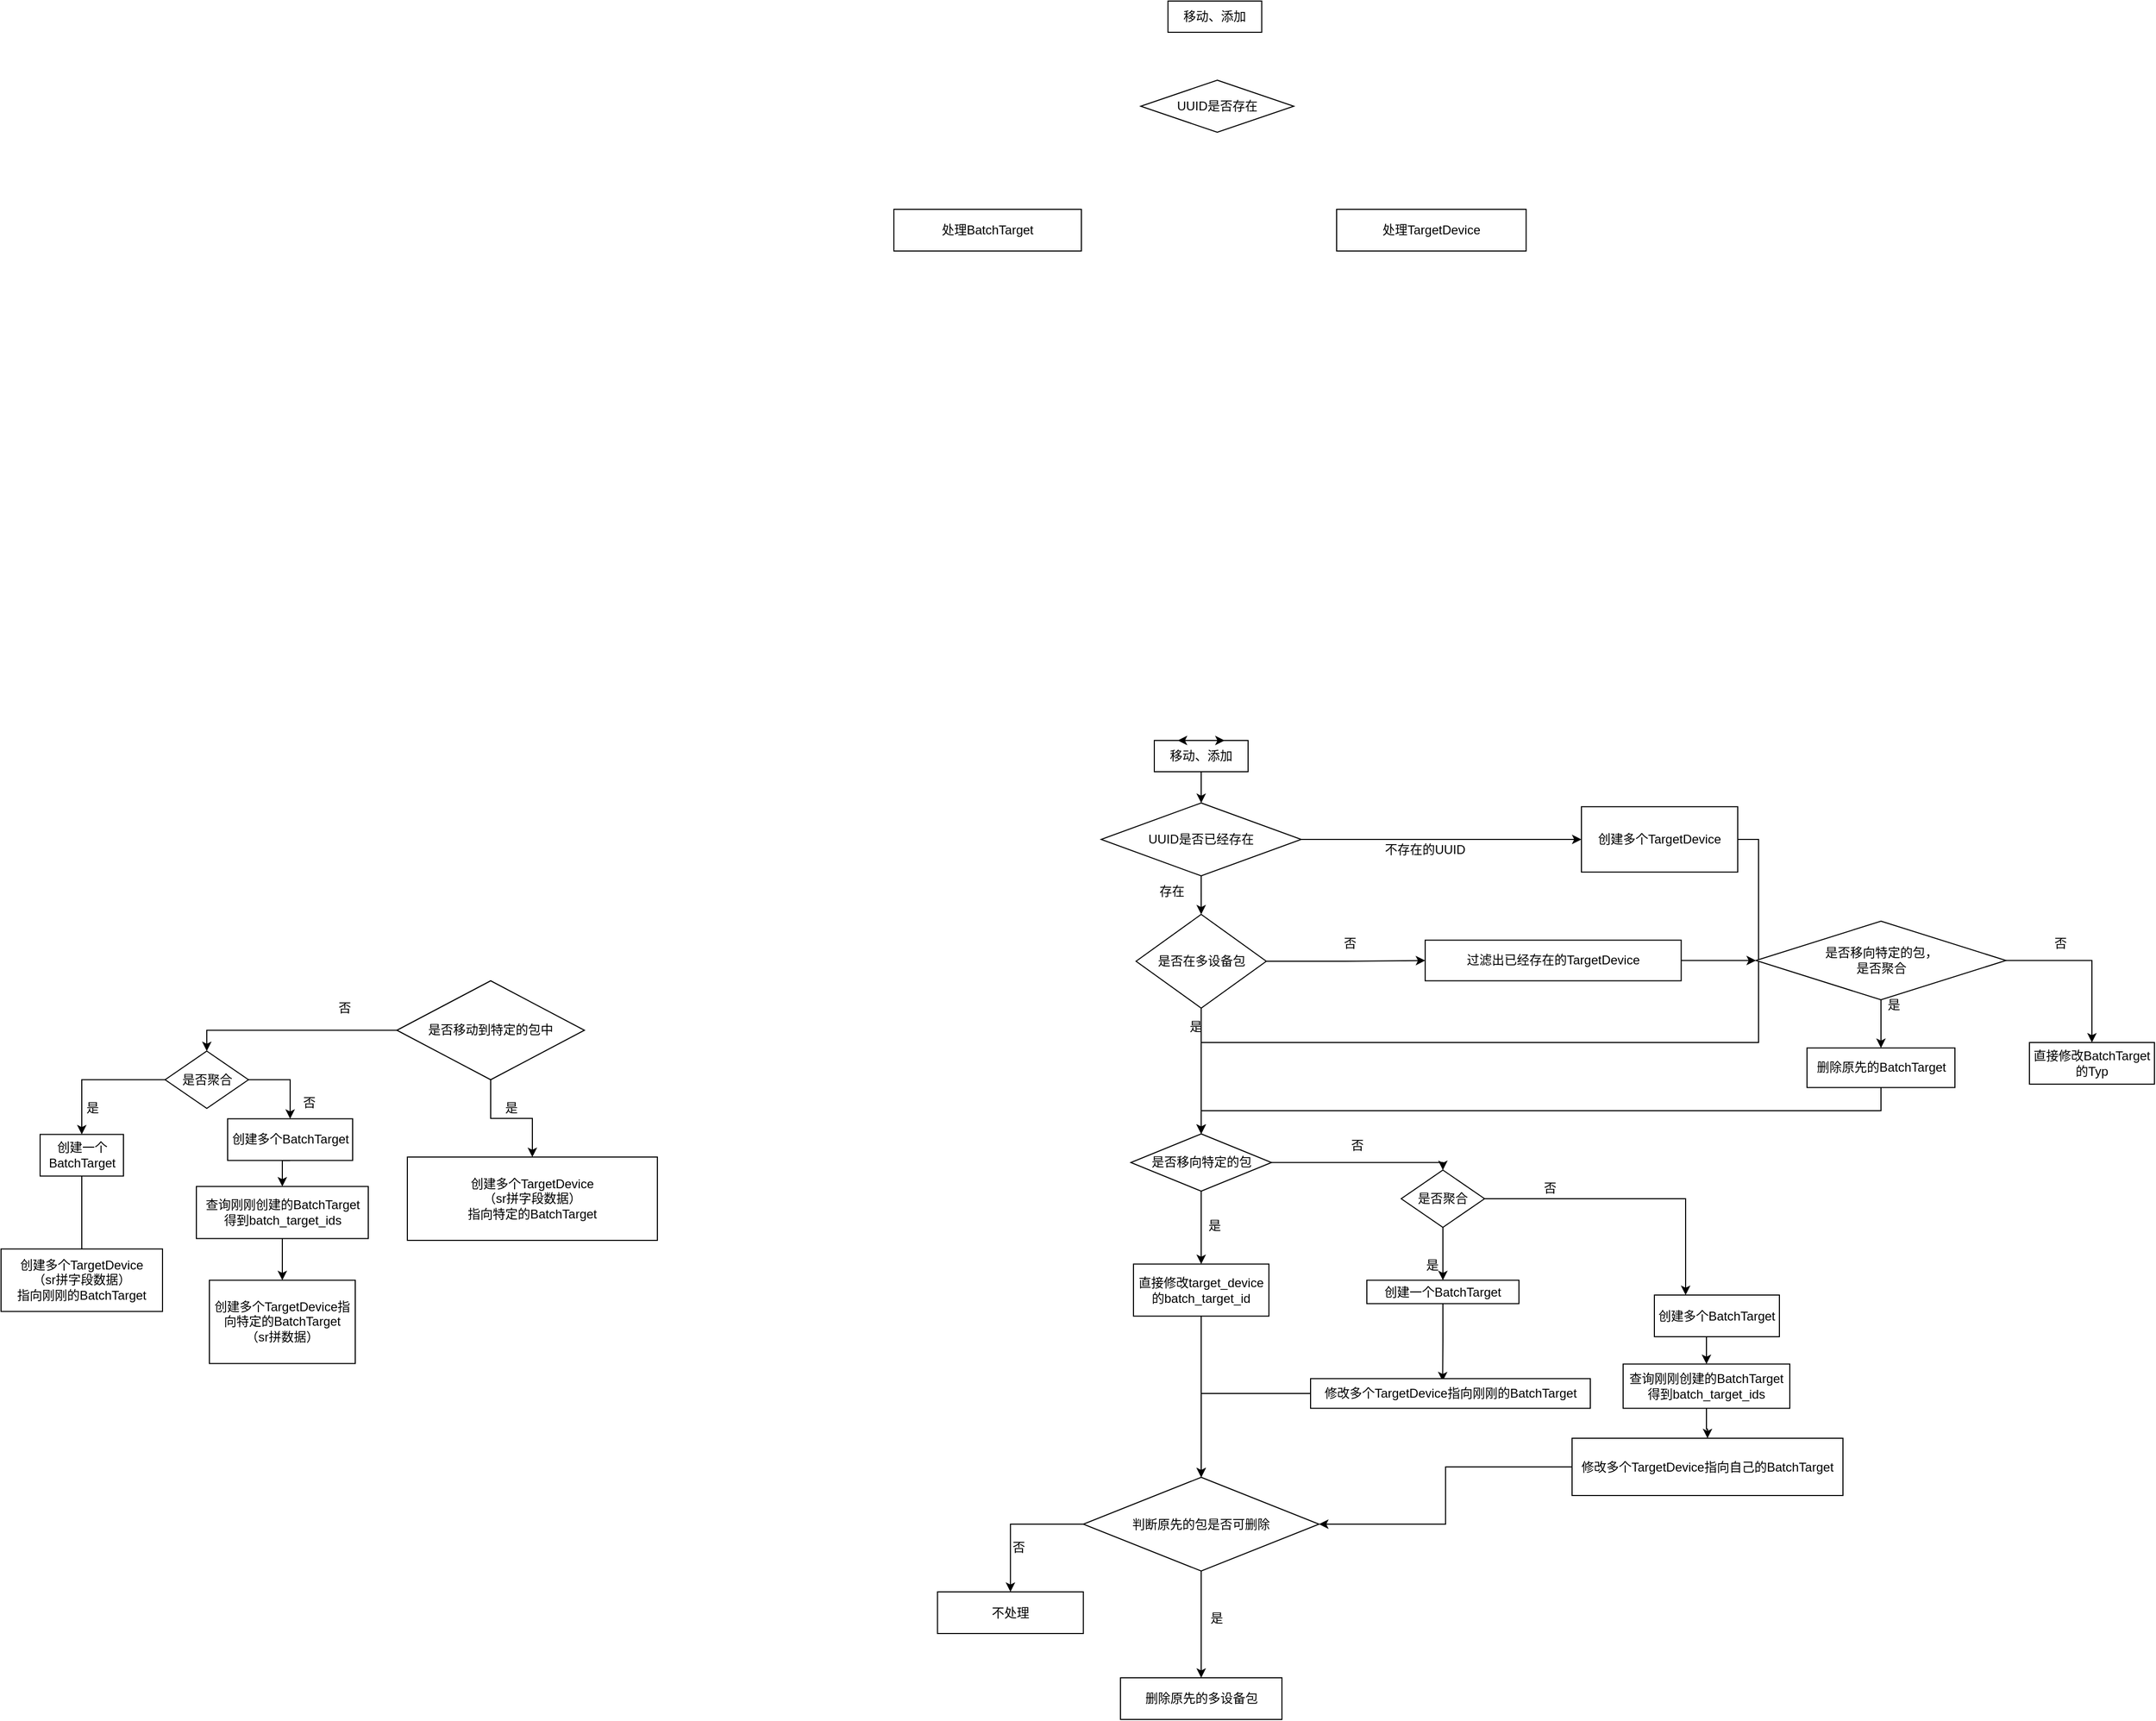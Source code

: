 <mxfile version="21.6.2" type="github">
  <diagram name="第 1 页" id="msrC1hAe30Xg3wMURsVK">
    <mxGraphModel dx="2670" dy="1990" grid="1" gridSize="10" guides="1" tooltips="1" connect="1" arrows="1" fold="1" page="1" pageScale="1" pageWidth="827" pageHeight="1169" math="0" shadow="0">
      <root>
        <mxCell id="0" />
        <mxCell id="1" parent="0" />
        <mxCell id="P365xrxu5ykFGGpO0YsA-1" value="移动、添加" style="rounded=0;whiteSpace=wrap;html=1;" parent="1" vertex="1">
          <mxGeometry x="280" width="90" height="30" as="geometry" />
        </mxCell>
        <mxCell id="kgve2yl_xJI6iGoT1gtc-13" style="edgeStyle=orthogonalEdgeStyle;rounded=0;orthogonalLoop=1;jettySize=auto;html=1;exitX=0.5;exitY=1;exitDx=0;exitDy=0;entryX=0.5;entryY=0;entryDx=0;entryDy=0;" edge="1" parent="1" source="P365xrxu5ykFGGpO0YsA-6" target="kgve2yl_xJI6iGoT1gtc-8">
          <mxGeometry relative="1" as="geometry" />
        </mxCell>
        <mxCell id="kgve2yl_xJI6iGoT1gtc-170" style="edgeStyle=orthogonalEdgeStyle;rounded=0;orthogonalLoop=1;jettySize=auto;html=1;exitX=1;exitY=0.5;exitDx=0;exitDy=0;entryX=0;entryY=0.5;entryDx=0;entryDy=0;" edge="1" parent="1" source="P365xrxu5ykFGGpO0YsA-6" target="P365xrxu5ykFGGpO0YsA-21">
          <mxGeometry relative="1" as="geometry" />
        </mxCell>
        <mxCell id="P365xrxu5ykFGGpO0YsA-6" value="是否在多设备包" style="rhombus;whiteSpace=wrap;html=1;" parent="1" vertex="1">
          <mxGeometry x="262.5" y="166.99" width="125" height="90" as="geometry" />
        </mxCell>
        <mxCell id="P365xrxu5ykFGGpO0YsA-10" value="" style="edgeStyle=orthogonalEdgeStyle;rounded=0;orthogonalLoop=1;jettySize=auto;html=1;exitX=0.5;exitY=1;exitDx=0;exitDy=0;" parent="1" source="P365xrxu5ykFGGpO0YsA-1" target="P365xrxu5ykFGGpO0YsA-8" edge="1">
          <mxGeometry relative="1" as="geometry">
            <mxPoint x="325" y="60" as="sourcePoint" />
            <mxPoint x="191" y="240" as="targetPoint" />
          </mxGeometry>
        </mxCell>
        <mxCell id="kgve2yl_xJI6iGoT1gtc-137" style="edgeStyle=orthogonalEdgeStyle;rounded=0;orthogonalLoop=1;jettySize=auto;html=1;exitX=1;exitY=0.5;exitDx=0;exitDy=0;" edge="1" parent="1" source="P365xrxu5ykFGGpO0YsA-8" target="kgve2yl_xJI6iGoT1gtc-135">
          <mxGeometry relative="1" as="geometry" />
        </mxCell>
        <mxCell id="kgve2yl_xJI6iGoT1gtc-168" style="edgeStyle=orthogonalEdgeStyle;rounded=0;orthogonalLoop=1;jettySize=auto;html=1;exitX=0.5;exitY=1;exitDx=0;exitDy=0;" edge="1" parent="1" source="P365xrxu5ykFGGpO0YsA-8" target="P365xrxu5ykFGGpO0YsA-6">
          <mxGeometry relative="1" as="geometry" />
        </mxCell>
        <mxCell id="P365xrxu5ykFGGpO0YsA-8" value="UUID是否已经存在" style="rhombus;whiteSpace=wrap;html=1;rounded=0;" parent="1" vertex="1">
          <mxGeometry x="228.98" y="60" width="192.03" height="70" as="geometry" />
        </mxCell>
        <mxCell id="P365xrxu5ykFGGpO0YsA-20" value="是" style="text;html=1;strokeColor=none;fillColor=none;align=center;verticalAlign=middle;whiteSpace=wrap;rounded=0;" parent="1" vertex="1">
          <mxGeometry x="290" y="259.75" width="60" height="30" as="geometry" />
        </mxCell>
        <mxCell id="kgve2yl_xJI6iGoT1gtc-174" style="edgeStyle=orthogonalEdgeStyle;rounded=0;orthogonalLoop=1;jettySize=auto;html=1;exitX=1;exitY=0.5;exitDx=0;exitDy=0;entryX=0;entryY=0.5;entryDx=0;entryDy=0;" edge="1" parent="1" source="P365xrxu5ykFGGpO0YsA-21" target="kgve2yl_xJI6iGoT1gtc-173">
          <mxGeometry relative="1" as="geometry" />
        </mxCell>
        <mxCell id="P365xrxu5ykFGGpO0YsA-21" value="过滤出已经存在的TargetDevice" style="rounded=0;whiteSpace=wrap;html=1;" parent="1" vertex="1">
          <mxGeometry x="540" y="191.75" width="245.75" height="39" as="geometry" />
        </mxCell>
        <mxCell id="P365xrxu5ykFGGpO0YsA-29" value="不存在的UUID" style="text;html=1;strokeColor=none;fillColor=none;align=center;verticalAlign=middle;whiteSpace=wrap;rounded=0;" parent="1" vertex="1">
          <mxGeometry x="455" y="80" width="170" height="50" as="geometry" />
        </mxCell>
        <mxCell id="P365xrxu5ykFGGpO0YsA-32" style="edgeStyle=orthogonalEdgeStyle;rounded=0;orthogonalLoop=1;jettySize=auto;html=1;exitX=0;exitY=0.5;exitDx=0;exitDy=0;" parent="1" source="P365xrxu5ykFGGpO0YsA-30" target="P365xrxu5ykFGGpO0YsA-31" edge="1">
          <mxGeometry relative="1" as="geometry" />
        </mxCell>
        <mxCell id="P365xrxu5ykFGGpO0YsA-35" style="edgeStyle=orthogonalEdgeStyle;rounded=0;orthogonalLoop=1;jettySize=auto;html=1;exitX=1;exitY=0.5;exitDx=0;exitDy=0;entryX=0.5;entryY=0;entryDx=0;entryDy=0;" parent="1" source="P365xrxu5ykFGGpO0YsA-30" target="P365xrxu5ykFGGpO0YsA-34" edge="1">
          <mxGeometry relative="1" as="geometry" />
        </mxCell>
        <mxCell id="P365xrxu5ykFGGpO0YsA-30" value="是否聚合" style="rhombus;whiteSpace=wrap;html=1;" parent="1" vertex="1">
          <mxGeometry x="-669.5" y="298.25" width="80" height="55" as="geometry" />
        </mxCell>
        <mxCell id="P365xrxu5ykFGGpO0YsA-38" style="edgeStyle=orthogonalEdgeStyle;rounded=0;orthogonalLoop=1;jettySize=auto;html=1;exitX=0.5;exitY=1;exitDx=0;exitDy=0;" parent="1" source="P365xrxu5ykFGGpO0YsA-31" edge="1">
          <mxGeometry relative="1" as="geometry">
            <mxPoint x="-749.5" y="498.25" as="targetPoint" />
          </mxGeometry>
        </mxCell>
        <mxCell id="P365xrxu5ykFGGpO0YsA-31" value="创建一个BatchTarget" style="rounded=0;whiteSpace=wrap;html=1;" parent="1" vertex="1">
          <mxGeometry x="-789.5" y="378.25" width="80" height="40" as="geometry" />
        </mxCell>
        <mxCell id="P365xrxu5ykFGGpO0YsA-33" value="是" style="text;html=1;strokeColor=none;fillColor=none;align=center;verticalAlign=middle;whiteSpace=wrap;rounded=0;" parent="1" vertex="1">
          <mxGeometry x="-769.5" y="338.25" width="60" height="30" as="geometry" />
        </mxCell>
        <mxCell id="P365xrxu5ykFGGpO0YsA-40" style="edgeStyle=orthogonalEdgeStyle;rounded=0;orthogonalLoop=1;jettySize=auto;html=1;exitX=0.5;exitY=1;exitDx=0;exitDy=0;entryX=0.5;entryY=0;entryDx=0;entryDy=0;" parent="1" source="P365xrxu5ykFGGpO0YsA-34" target="P365xrxu5ykFGGpO0YsA-39" edge="1">
          <mxGeometry relative="1" as="geometry" />
        </mxCell>
        <mxCell id="P365xrxu5ykFGGpO0YsA-34" value="创建多个BatchTarget" style="rounded=0;whiteSpace=wrap;html=1;" parent="1" vertex="1">
          <mxGeometry x="-609.5" y="363.25" width="120" height="40" as="geometry" />
        </mxCell>
        <mxCell id="P365xrxu5ykFGGpO0YsA-36" value="否" style="text;html=1;strokeColor=none;fillColor=none;align=center;verticalAlign=middle;whiteSpace=wrap;rounded=0;" parent="1" vertex="1">
          <mxGeometry x="-560.52" y="333.25" width="60" height="30" as="geometry" />
        </mxCell>
        <mxCell id="P365xrxu5ykFGGpO0YsA-37" value="创建多个TargetDevice&lt;br&gt;（sr拼字段数据）&lt;br&gt;指向刚刚的BatchTarget" style="rounded=0;whiteSpace=wrap;html=1;" parent="1" vertex="1">
          <mxGeometry x="-827" y="488.25" width="155" height="60" as="geometry" />
        </mxCell>
        <mxCell id="P365xrxu5ykFGGpO0YsA-42" style="edgeStyle=orthogonalEdgeStyle;rounded=0;orthogonalLoop=1;jettySize=auto;html=1;exitX=0.5;exitY=1;exitDx=0;exitDy=0;" parent="1" source="P365xrxu5ykFGGpO0YsA-39" target="P365xrxu5ykFGGpO0YsA-41" edge="1">
          <mxGeometry relative="1" as="geometry" />
        </mxCell>
        <mxCell id="P365xrxu5ykFGGpO0YsA-39" value="查询刚刚创建的BatchTarget&lt;br&gt;得到batch_target_ids" style="rounded=0;whiteSpace=wrap;html=1;" parent="1" vertex="1">
          <mxGeometry x="-639.5" y="428.25" width="165" height="50" as="geometry" />
        </mxCell>
        <mxCell id="P365xrxu5ykFGGpO0YsA-41" value="创建多个TargetDevice指向特定的BatchTarget&lt;br&gt;（sr拼数据）" style="rounded=0;whiteSpace=wrap;html=1;" parent="1" vertex="1">
          <mxGeometry x="-627" y="518.25" width="140" height="80" as="geometry" />
        </mxCell>
        <mxCell id="kgve2yl_xJI6iGoT1gtc-104" style="edgeStyle=orthogonalEdgeStyle;rounded=0;orthogonalLoop=1;jettySize=auto;html=1;exitX=0.5;exitY=1;exitDx=0;exitDy=0;entryX=0.5;entryY=0;entryDx=0;entryDy=0;" edge="1" parent="1" source="P365xrxu5ykFGGpO0YsA-48" target="kgve2yl_xJI6iGoT1gtc-100">
          <mxGeometry relative="1" as="geometry" />
        </mxCell>
        <mxCell id="kgve2yl_xJI6iGoT1gtc-113" style="edgeStyle=orthogonalEdgeStyle;rounded=0;orthogonalLoop=1;jettySize=auto;html=1;exitX=1;exitY=0.5;exitDx=0;exitDy=0;entryX=0.25;entryY=0;entryDx=0;entryDy=0;" edge="1" parent="1" source="P365xrxu5ykFGGpO0YsA-48" target="P365xrxu5ykFGGpO0YsA-62">
          <mxGeometry relative="1" as="geometry" />
        </mxCell>
        <mxCell id="P365xrxu5ykFGGpO0YsA-48" value="是否聚合" style="rhombus;whiteSpace=wrap;html=1;" parent="1" vertex="1">
          <mxGeometry x="517" y="412.5" width="80" height="55" as="geometry" />
        </mxCell>
        <mxCell id="P365xrxu5ykFGGpO0YsA-55" value="是" style="text;html=1;strokeColor=none;fillColor=none;align=center;verticalAlign=middle;whiteSpace=wrap;rounded=0;" parent="1" vertex="1">
          <mxGeometry x="517" y="481.25" width="60" height="45" as="geometry" />
        </mxCell>
        <mxCell id="kgve2yl_xJI6iGoT1gtc-107" style="edgeStyle=orthogonalEdgeStyle;rounded=0;orthogonalLoop=1;jettySize=auto;html=1;exitX=0.5;exitY=1;exitDx=0;exitDy=0;entryX=0.5;entryY=0;entryDx=0;entryDy=0;" edge="1" parent="1" source="P365xrxu5ykFGGpO0YsA-62" target="kgve2yl_xJI6iGoT1gtc-106">
          <mxGeometry relative="1" as="geometry" />
        </mxCell>
        <mxCell id="P365xrxu5ykFGGpO0YsA-62" value="创建多个BatchTarget" style="rounded=0;whiteSpace=wrap;html=1;" parent="1" vertex="1">
          <mxGeometry x="760" y="532.5" width="120" height="40" as="geometry" />
        </mxCell>
        <mxCell id="kgve2yl_xJI6iGoT1gtc-20" style="edgeStyle=orthogonalEdgeStyle;rounded=0;orthogonalLoop=1;jettySize=auto;html=1;exitX=0;exitY=0.5;exitDx=0;exitDy=0;" edge="1" parent="1" source="P365xrxu5ykFGGpO0YsA-64" target="kgve2yl_xJI6iGoT1gtc-18">
          <mxGeometry relative="1" as="geometry" />
        </mxCell>
        <mxCell id="P365xrxu5ykFGGpO0YsA-64" value="修改多个TargetDevice指向自己的BatchTarget" style="rounded=0;whiteSpace=wrap;html=1;" parent="1" vertex="1">
          <mxGeometry x="681.01" y="670" width="260" height="55" as="geometry" />
        </mxCell>
        <mxCell id="P365xrxu5ykFGGpO0YsA-70" value="否" style="text;html=1;strokeColor=none;fillColor=none;align=center;verticalAlign=middle;whiteSpace=wrap;rounded=0;" parent="1" vertex="1">
          <mxGeometry x="630" y="414.5" width="60" height="30" as="geometry" />
        </mxCell>
        <mxCell id="kgve2yl_xJI6iGoT1gtc-10" style="edgeStyle=orthogonalEdgeStyle;rounded=0;orthogonalLoop=1;jettySize=auto;html=1;exitX=1;exitY=0.5;exitDx=0;exitDy=0;entryX=0.5;entryY=0;entryDx=0;entryDy=0;" edge="1" parent="1" source="kgve2yl_xJI6iGoT1gtc-8" target="P365xrxu5ykFGGpO0YsA-48">
          <mxGeometry relative="1" as="geometry">
            <mxPoint x="490" y="415" as="sourcePoint" />
            <Array as="points">
              <mxPoint x="557" y="405" />
            </Array>
          </mxGeometry>
        </mxCell>
        <mxCell id="kgve2yl_xJI6iGoT1gtc-15" style="edgeStyle=orthogonalEdgeStyle;rounded=0;orthogonalLoop=1;jettySize=auto;html=1;exitX=0.5;exitY=1;exitDx=0;exitDy=0;" edge="1" parent="1" source="kgve2yl_xJI6iGoT1gtc-8" target="kgve2yl_xJI6iGoT1gtc-14">
          <mxGeometry relative="1" as="geometry" />
        </mxCell>
        <mxCell id="kgve2yl_xJI6iGoT1gtc-8" value="是否移向特定的包" style="rhombus;whiteSpace=wrap;html=1;" vertex="1" parent="1">
          <mxGeometry x="257.5" y="377.75" width="135" height="55" as="geometry" />
        </mxCell>
        <mxCell id="kgve2yl_xJI6iGoT1gtc-156" style="edgeStyle=orthogonalEdgeStyle;rounded=0;orthogonalLoop=1;jettySize=auto;html=1;exitX=0.5;exitY=1;exitDx=0;exitDy=0;entryX=0.5;entryY=0;entryDx=0;entryDy=0;" edge="1" parent="1" source="kgve2yl_xJI6iGoT1gtc-14" target="kgve2yl_xJI6iGoT1gtc-18">
          <mxGeometry relative="1" as="geometry" />
        </mxCell>
        <mxCell id="kgve2yl_xJI6iGoT1gtc-14" value="直接修改target_device的batch_target_id" style="rounded=0;whiteSpace=wrap;html=1;" vertex="1" parent="1">
          <mxGeometry x="260" y="502.75" width="130" height="50" as="geometry" />
        </mxCell>
        <mxCell id="kgve2yl_xJI6iGoT1gtc-24" style="edgeStyle=orthogonalEdgeStyle;rounded=0;orthogonalLoop=1;jettySize=auto;html=1;exitX=0.5;exitY=1;exitDx=0;exitDy=0;entryX=0.5;entryY=0;entryDx=0;entryDy=0;" edge="1" parent="1" source="kgve2yl_xJI6iGoT1gtc-18" target="kgve2yl_xJI6iGoT1gtc-23">
          <mxGeometry relative="1" as="geometry" />
        </mxCell>
        <mxCell id="kgve2yl_xJI6iGoT1gtc-28" style="edgeStyle=orthogonalEdgeStyle;rounded=0;orthogonalLoop=1;jettySize=auto;html=1;exitX=0;exitY=0.5;exitDx=0;exitDy=0;" edge="1" parent="1" source="kgve2yl_xJI6iGoT1gtc-18" target="kgve2yl_xJI6iGoT1gtc-27">
          <mxGeometry relative="1" as="geometry" />
        </mxCell>
        <mxCell id="kgve2yl_xJI6iGoT1gtc-18" value="判断原先的包是否可删除" style="rhombus;whiteSpace=wrap;html=1;" vertex="1" parent="1">
          <mxGeometry x="211.87" y="707.5" width="226.25" height="90" as="geometry" />
        </mxCell>
        <mxCell id="kgve2yl_xJI6iGoT1gtc-23" value="删除原先的多设备包" style="rounded=0;whiteSpace=wrap;html=1;" vertex="1" parent="1">
          <mxGeometry x="247.5" y="900" width="155" height="40" as="geometry" />
        </mxCell>
        <mxCell id="kgve2yl_xJI6iGoT1gtc-25" value="是" style="text;html=1;strokeColor=none;fillColor=none;align=center;verticalAlign=middle;whiteSpace=wrap;rounded=0;" vertex="1" parent="1">
          <mxGeometry x="310" y="827.5" width="60" height="30" as="geometry" />
        </mxCell>
        <mxCell id="kgve2yl_xJI6iGoT1gtc-27" value="不处理" style="rounded=0;whiteSpace=wrap;html=1;" vertex="1" parent="1">
          <mxGeometry x="71.87" y="817.5" width="140" height="40" as="geometry" />
        </mxCell>
        <mxCell id="kgve2yl_xJI6iGoT1gtc-29" value="否" style="text;html=1;strokeColor=none;fillColor=none;align=center;verticalAlign=middle;whiteSpace=wrap;rounded=0;" vertex="1" parent="1">
          <mxGeometry x="120" y="760" width="60" height="30" as="geometry" />
        </mxCell>
        <mxCell id="kgve2yl_xJI6iGoT1gtc-55" style="edgeStyle=orthogonalEdgeStyle;rounded=0;orthogonalLoop=1;jettySize=auto;html=1;exitX=0;exitY=0.5;exitDx=0;exitDy=0;entryX=0.5;entryY=0;entryDx=0;entryDy=0;" edge="1" parent="1" source="kgve2yl_xJI6iGoT1gtc-53" target="P365xrxu5ykFGGpO0YsA-30">
          <mxGeometry relative="1" as="geometry" />
        </mxCell>
        <mxCell id="kgve2yl_xJI6iGoT1gtc-58" style="edgeStyle=orthogonalEdgeStyle;rounded=0;orthogonalLoop=1;jettySize=auto;html=1;exitX=0.5;exitY=1;exitDx=0;exitDy=0;" edge="1" parent="1" source="kgve2yl_xJI6iGoT1gtc-53" target="kgve2yl_xJI6iGoT1gtc-57">
          <mxGeometry relative="1" as="geometry" />
        </mxCell>
        <mxCell id="kgve2yl_xJI6iGoT1gtc-53" value="是否移动到特定的包中" style="rhombus;whiteSpace=wrap;html=1;" vertex="1" parent="1">
          <mxGeometry x="-447" y="230.75" width="180" height="95" as="geometry" />
        </mxCell>
        <mxCell id="kgve2yl_xJI6iGoT1gtc-56" value="否" style="text;html=1;strokeColor=none;fillColor=none;align=center;verticalAlign=middle;whiteSpace=wrap;rounded=0;" vertex="1" parent="1">
          <mxGeometry x="-527" y="241.75" width="60" height="30" as="geometry" />
        </mxCell>
        <mxCell id="kgve2yl_xJI6iGoT1gtc-57" value="创建多个TargetDevice&lt;br&gt;（sr拼字段数据）&lt;br&gt;指向特定的BatchTarget" style="rounded=0;whiteSpace=wrap;html=1;" vertex="1" parent="1">
          <mxGeometry x="-437" y="400" width="240" height="80" as="geometry" />
        </mxCell>
        <mxCell id="kgve2yl_xJI6iGoT1gtc-59" value="是" style="text;html=1;strokeColor=none;fillColor=none;align=center;verticalAlign=middle;whiteSpace=wrap;rounded=0;" vertex="1" parent="1">
          <mxGeometry x="-367" y="338.25" width="60" height="30" as="geometry" />
        </mxCell>
        <mxCell id="kgve2yl_xJI6iGoT1gtc-102" style="edgeStyle=orthogonalEdgeStyle;rounded=0;orthogonalLoop=1;jettySize=auto;html=1;exitX=0.5;exitY=1;exitDx=0;exitDy=0;entryX=0.472;entryY=0.089;entryDx=0;entryDy=0;entryPerimeter=0;" edge="1" parent="1" source="kgve2yl_xJI6iGoT1gtc-100" target="kgve2yl_xJI6iGoT1gtc-101">
          <mxGeometry relative="1" as="geometry" />
        </mxCell>
        <mxCell id="kgve2yl_xJI6iGoT1gtc-100" value="创建一个BatchTarget" style="rounded=0;whiteSpace=wrap;html=1;" vertex="1" parent="1">
          <mxGeometry x="484" y="518.25" width="146" height="22.5" as="geometry" />
        </mxCell>
        <mxCell id="kgve2yl_xJI6iGoT1gtc-103" style="edgeStyle=orthogonalEdgeStyle;rounded=0;orthogonalLoop=1;jettySize=auto;html=1;exitX=0;exitY=0.5;exitDx=0;exitDy=0;" edge="1" parent="1" source="kgve2yl_xJI6iGoT1gtc-101" target="kgve2yl_xJI6iGoT1gtc-18">
          <mxGeometry relative="1" as="geometry" />
        </mxCell>
        <mxCell id="kgve2yl_xJI6iGoT1gtc-101" value="修改多个TargetDevice指向刚刚的BatchTarget" style="rounded=0;whiteSpace=wrap;html=1;" vertex="1" parent="1">
          <mxGeometry x="430" y="612.75" width="268.5" height="28.5" as="geometry" />
        </mxCell>
        <mxCell id="kgve2yl_xJI6iGoT1gtc-108" style="edgeStyle=orthogonalEdgeStyle;rounded=0;orthogonalLoop=1;jettySize=auto;html=1;exitX=0.5;exitY=1;exitDx=0;exitDy=0;" edge="1" parent="1" source="kgve2yl_xJI6iGoT1gtc-106" target="P365xrxu5ykFGGpO0YsA-64">
          <mxGeometry relative="1" as="geometry" />
        </mxCell>
        <mxCell id="kgve2yl_xJI6iGoT1gtc-106" value="查询刚刚创建的BatchTarget&lt;br&gt;得到batch_target_ids" style="rounded=0;whiteSpace=wrap;html=1;" vertex="1" parent="1">
          <mxGeometry x="730" y="598.75" width="160" height="42.5" as="geometry" />
        </mxCell>
        <mxCell id="kgve2yl_xJI6iGoT1gtc-150" style="edgeStyle=orthogonalEdgeStyle;rounded=0;orthogonalLoop=1;jettySize=auto;html=1;exitX=1;exitY=0.5;exitDx=0;exitDy=0;entryX=0.5;entryY=0;entryDx=0;entryDy=0;" edge="1" parent="1" source="kgve2yl_xJI6iGoT1gtc-135" target="kgve2yl_xJI6iGoT1gtc-8">
          <mxGeometry relative="1" as="geometry">
            <Array as="points">
              <mxPoint x="860" y="95" />
              <mxPoint x="860" y="290" />
              <mxPoint x="325" y="290" />
            </Array>
          </mxGeometry>
        </mxCell>
        <mxCell id="kgve2yl_xJI6iGoT1gtc-135" value="创建多个TargetDevice" style="rounded=0;whiteSpace=wrap;html=1;" vertex="1" parent="1">
          <mxGeometry x="690" y="63.62" width="150" height="62.75" as="geometry" />
        </mxCell>
        <mxCell id="kgve2yl_xJI6iGoT1gtc-139" value="&lt;span style=&quot;color: rgb(0, 0, 0); font-family: Helvetica; font-size: 12px; font-style: normal; font-variant-ligatures: normal; font-variant-caps: normal; font-weight: 400; letter-spacing: normal; orphans: 2; text-align: center; text-indent: 0px; text-transform: none; widows: 2; word-spacing: 0px; -webkit-text-stroke-width: 0px; background-color: rgb(251, 251, 251); text-decoration-thickness: initial; text-decoration-style: initial; text-decoration-color: initial; float: none; display: inline !important;&quot;&gt;否&lt;/span&gt;" style="text;whiteSpace=wrap;html=1;" vertex="1" parent="1">
          <mxGeometry x="467" y="374.5" width="50" height="40" as="geometry" />
        </mxCell>
        <mxCell id="kgve2yl_xJI6iGoT1gtc-143" value="是" style="text;html=1;strokeColor=none;fillColor=none;align=center;verticalAlign=middle;whiteSpace=wrap;rounded=0;" vertex="1" parent="1">
          <mxGeometry x="308.13" y="451.25" width="60" height="30" as="geometry" />
        </mxCell>
        <mxCell id="kgve2yl_xJI6iGoT1gtc-144" style="edgeStyle=orthogonalEdgeStyle;rounded=0;orthogonalLoop=1;jettySize=auto;html=1;exitX=0.5;exitY=1;exitDx=0;exitDy=0;" edge="1" parent="1">
          <mxGeometry relative="1" as="geometry">
            <mxPoint x="441.01" y="160" as="sourcePoint" />
            <mxPoint x="441.01" y="160" as="targetPoint" />
          </mxGeometry>
        </mxCell>
        <mxCell id="kgve2yl_xJI6iGoT1gtc-145" style="edgeStyle=orthogonalEdgeStyle;rounded=0;orthogonalLoop=1;jettySize=auto;html=1;exitX=0.5;exitY=0;exitDx=0;exitDy=0;entryX=0.25;entryY=0;entryDx=0;entryDy=0;" edge="1" parent="1" source="P365xrxu5ykFGGpO0YsA-1" target="P365xrxu5ykFGGpO0YsA-1">
          <mxGeometry relative="1" as="geometry" />
        </mxCell>
        <mxCell id="kgve2yl_xJI6iGoT1gtc-149" style="edgeStyle=orthogonalEdgeStyle;rounded=0;orthogonalLoop=1;jettySize=auto;html=1;exitX=0.5;exitY=0;exitDx=0;exitDy=0;entryX=0.75;entryY=0;entryDx=0;entryDy=0;" edge="1" parent="1" source="P365xrxu5ykFGGpO0YsA-1" target="P365xrxu5ykFGGpO0YsA-1">
          <mxGeometry relative="1" as="geometry" />
        </mxCell>
        <mxCell id="kgve2yl_xJI6iGoT1gtc-163" value="移动、添加" style="rounded=0;whiteSpace=wrap;html=1;" vertex="1" parent="1">
          <mxGeometry x="293.13" y="-710" width="90" height="30" as="geometry" />
        </mxCell>
        <mxCell id="kgve2yl_xJI6iGoT1gtc-164" value="处理BatchTarget" style="rounded=0;whiteSpace=wrap;html=1;" vertex="1" parent="1">
          <mxGeometry x="30" y="-510" width="180" height="40" as="geometry" />
        </mxCell>
        <mxCell id="kgve2yl_xJI6iGoT1gtc-165" value="处理TargetDevice" style="rounded=0;whiteSpace=wrap;html=1;" vertex="1" parent="1">
          <mxGeometry x="455" y="-510" width="181.88" height="40" as="geometry" />
        </mxCell>
        <mxCell id="kgve2yl_xJI6iGoT1gtc-167" value="UUID是否存在" style="rhombus;whiteSpace=wrap;html=1;" vertex="1" parent="1">
          <mxGeometry x="267" y="-634" width="146.87" height="50" as="geometry" />
        </mxCell>
        <mxCell id="kgve2yl_xJI6iGoT1gtc-169" value="存在" style="text;html=1;strokeColor=none;fillColor=none;align=center;verticalAlign=middle;whiteSpace=wrap;rounded=0;" vertex="1" parent="1">
          <mxGeometry x="267" y="130" width="60" height="30" as="geometry" />
        </mxCell>
        <mxCell id="kgve2yl_xJI6iGoT1gtc-171" value="否" style="text;html=1;strokeColor=none;fillColor=none;align=center;verticalAlign=middle;whiteSpace=wrap;rounded=0;" vertex="1" parent="1">
          <mxGeometry x="438.12" y="180" width="60" height="30" as="geometry" />
        </mxCell>
        <mxCell id="kgve2yl_xJI6iGoT1gtc-185" style="edgeStyle=orthogonalEdgeStyle;rounded=0;orthogonalLoop=1;jettySize=auto;html=1;exitX=0.5;exitY=1;exitDx=0;exitDy=0;entryX=0.5;entryY=0;entryDx=0;entryDy=0;" edge="1" parent="1" source="kgve2yl_xJI6iGoT1gtc-173" target="kgve2yl_xJI6iGoT1gtc-184">
          <mxGeometry relative="1" as="geometry" />
        </mxCell>
        <mxCell id="kgve2yl_xJI6iGoT1gtc-192" style="edgeStyle=orthogonalEdgeStyle;rounded=0;orthogonalLoop=1;jettySize=auto;html=1;exitX=1;exitY=0.5;exitDx=0;exitDy=0;" edge="1" parent="1" source="kgve2yl_xJI6iGoT1gtc-173" target="kgve2yl_xJI6iGoT1gtc-191">
          <mxGeometry relative="1" as="geometry" />
        </mxCell>
        <mxCell id="kgve2yl_xJI6iGoT1gtc-173" value="是否移向特定的包，&lt;br&gt;是否聚合" style="rhombus;whiteSpace=wrap;html=1;" vertex="1" parent="1">
          <mxGeometry x="857.5" y="173.5" width="240" height="75.51" as="geometry" />
        </mxCell>
        <mxCell id="kgve2yl_xJI6iGoT1gtc-190" style="edgeStyle=orthogonalEdgeStyle;rounded=0;orthogonalLoop=1;jettySize=auto;html=1;exitX=0.5;exitY=1;exitDx=0;exitDy=0;entryX=0.5;entryY=0;entryDx=0;entryDy=0;" edge="1" parent="1" source="kgve2yl_xJI6iGoT1gtc-184" target="kgve2yl_xJI6iGoT1gtc-8">
          <mxGeometry relative="1" as="geometry" />
        </mxCell>
        <mxCell id="kgve2yl_xJI6iGoT1gtc-184" value="删除原先的BatchTarget" style="rounded=0;whiteSpace=wrap;html=1;" vertex="1" parent="1">
          <mxGeometry x="906.5" y="295.25" width="142" height="38" as="geometry" />
        </mxCell>
        <mxCell id="kgve2yl_xJI6iGoT1gtc-187" value="是" style="text;html=1;strokeColor=none;fillColor=none;align=center;verticalAlign=middle;whiteSpace=wrap;rounded=0;" vertex="1" parent="1">
          <mxGeometry x="960" y="239.49" width="60" height="30" as="geometry" />
        </mxCell>
        <mxCell id="kgve2yl_xJI6iGoT1gtc-191" value="直接修改BatchTarget的Typ" style="rounded=0;whiteSpace=wrap;html=1;" vertex="1" parent="1">
          <mxGeometry x="1120" y="290" width="120" height="40" as="geometry" />
        </mxCell>
        <mxCell id="kgve2yl_xJI6iGoT1gtc-193" value="否" style="text;html=1;strokeColor=none;fillColor=none;align=center;verticalAlign=middle;whiteSpace=wrap;rounded=0;" vertex="1" parent="1">
          <mxGeometry x="1120" y="180" width="60" height="30" as="geometry" />
        </mxCell>
      </root>
    </mxGraphModel>
  </diagram>
</mxfile>
